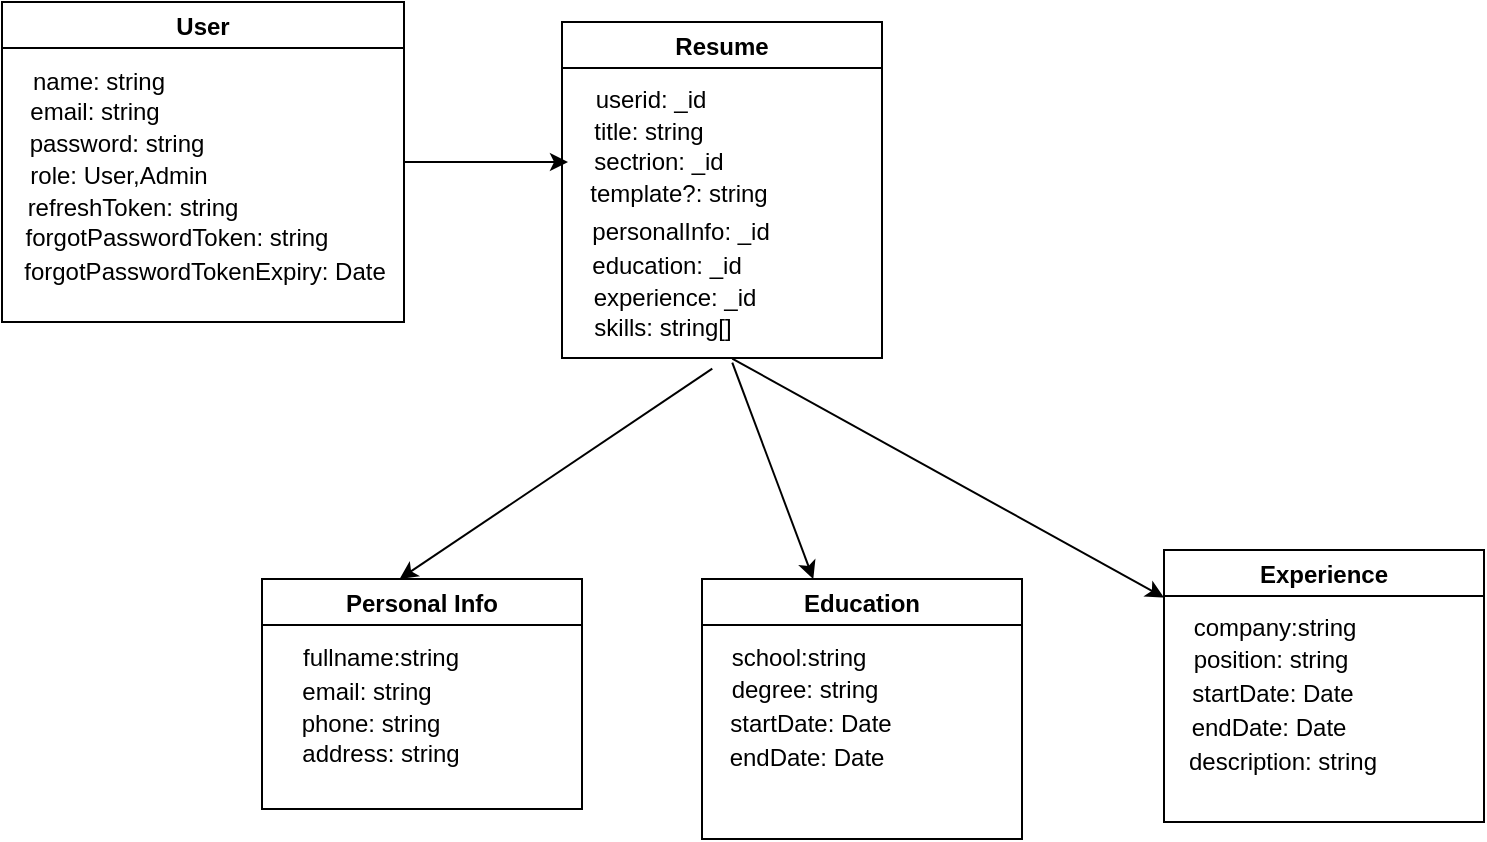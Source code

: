<mxfile>
    <diagram id="SDO9VcvzDm8rDSZ7Jsch" name="Page-1">
        <mxGraphModel dx="1458" dy="292" grid="1" gridSize="10" guides="1" tooltips="1" connect="1" arrows="1" fold="1" page="1" pageScale="1" pageWidth="827" pageHeight="1169" background="none" math="0" shadow="0">
            <root>
                <mxCell id="0"/>
                <mxCell id="1" parent="0"/>
                <mxCell id="51" style="edgeStyle=none;html=1;" parent="1" source="3" target="24" edge="1">
                    <mxGeometry relative="1" as="geometry"/>
                </mxCell>
                <mxCell id="3" value="User" style="swimlane;fillColor=none;strokeColor=#000000;" parent="1" vertex="1">
                    <mxGeometry x="-770" y="230" width="201" height="160" as="geometry">
                        <mxRectangle x="-770" y="50" width="70" height="30" as="alternateBounds"/>
                    </mxGeometry>
                </mxCell>
                <mxCell id="4" value="name: string" style="text;html=1;align=center;verticalAlign=middle;resizable=0;points=[];autosize=1;strokeColor=none;fillColor=none;" parent="3" vertex="1">
                    <mxGeometry x="3" y="25" width="90" height="30" as="geometry"/>
                </mxCell>
                <mxCell id="5" value="email: string" style="text;html=1;align=center;verticalAlign=middle;resizable=0;points=[];autosize=1;strokeColor=none;fillColor=none;" parent="3" vertex="1">
                    <mxGeometry x="1" y="40" width="90" height="30" as="geometry"/>
                </mxCell>
                <mxCell id="6" value="password: string" style="text;html=1;align=center;verticalAlign=middle;resizable=0;points=[];autosize=1;strokeColor=none;fillColor=none;" parent="3" vertex="1">
                    <mxGeometry x="2" y="56" width="110" height="30" as="geometry"/>
                </mxCell>
                <mxCell id="7" value="role: User,Admin" style="text;html=1;align=center;verticalAlign=middle;resizable=0;points=[];autosize=1;strokeColor=none;fillColor=none;" parent="3" vertex="1">
                    <mxGeometry x="2.5" y="72" width="110" height="30" as="geometry"/>
                </mxCell>
                <mxCell id="10" value="refreshToken: string" style="text;html=1;align=center;verticalAlign=middle;resizable=0;points=[];autosize=1;strokeColor=none;fillColor=none;" parent="3" vertex="1">
                    <mxGeometry y="88" width="130" height="30" as="geometry"/>
                </mxCell>
                <mxCell id="11" value="forgotPasswordToken: string" style="text;html=1;align=center;verticalAlign=middle;resizable=0;points=[];autosize=1;strokeColor=none;fillColor=none;" parent="3" vertex="1">
                    <mxGeometry x="2" y="103" width="170" height="30" as="geometry"/>
                </mxCell>
                <mxCell id="12" value="forgotPasswordTokenExpiry: Date" style="text;html=1;align=center;verticalAlign=middle;resizable=0;points=[];autosize=1;strokeColor=none;fillColor=none;" parent="3" vertex="1">
                    <mxGeometry x="1" y="120" width="200" height="30" as="geometry"/>
                </mxCell>
                <mxCell id="21" value="Resume" style="swimlane;fillColor=none;strokeColor=#000000;" parent="1" vertex="1">
                    <mxGeometry x="-490" y="240" width="160" height="168" as="geometry">
                        <mxRectangle x="-770" y="50" width="70" height="30" as="alternateBounds"/>
                    </mxGeometry>
                </mxCell>
                <mxCell id="22" value="userid: _id" style="text;html=1;align=center;verticalAlign=middle;resizable=0;points=[];autosize=1;strokeColor=none;fillColor=none;" parent="21" vertex="1">
                    <mxGeometry x="4" y="24" width="80" height="30" as="geometry"/>
                </mxCell>
                <mxCell id="23" value="title: string" style="text;html=1;align=center;verticalAlign=middle;resizable=0;points=[];autosize=1;strokeColor=none;fillColor=none;" parent="21" vertex="1">
                    <mxGeometry x="3" y="40" width="80" height="30" as="geometry"/>
                </mxCell>
                <mxCell id="24" value="sectrion: _id" style="text;html=1;align=center;verticalAlign=middle;resizable=0;points=[];autosize=1;strokeColor=none;fillColor=none;" parent="21" vertex="1">
                    <mxGeometry x="3" y="55" width="90" height="30" as="geometry"/>
                </mxCell>
                <mxCell id="25" value="template?: string" style="text;html=1;align=center;verticalAlign=middle;resizable=0;points=[];autosize=1;strokeColor=none;fillColor=none;" parent="21" vertex="1">
                    <mxGeometry x="2.5" y="71" width="110" height="30" as="geometry"/>
                </mxCell>
                <mxCell id="56" value="personalInfo: _id" style="text;html=1;align=center;verticalAlign=middle;resizable=0;points=[];autosize=1;strokeColor=none;fillColor=none;" vertex="1" parent="21">
                    <mxGeometry x="3.5" y="90" width="110" height="30" as="geometry"/>
                </mxCell>
                <mxCell id="57" value="education: _id" style="text;html=1;align=center;verticalAlign=middle;resizable=0;points=[];autosize=1;strokeColor=none;fillColor=none;" vertex="1" parent="21">
                    <mxGeometry x="1.5" y="107" width="100" height="30" as="geometry"/>
                </mxCell>
                <mxCell id="58" value="skills: string[]" style="text;html=1;align=center;verticalAlign=middle;resizable=0;points=[];autosize=1;strokeColor=none;fillColor=none;" vertex="1" parent="21">
                    <mxGeometry x="4.5" y="138" width="90" height="30" as="geometry"/>
                </mxCell>
                <mxCell id="59" value="experience: _id" style="text;html=1;align=center;verticalAlign=middle;resizable=0;points=[];autosize=1;strokeColor=none;fillColor=none;" vertex="1" parent="21">
                    <mxGeometry x="5.5" y="123" width="100" height="30" as="geometry"/>
                </mxCell>
                <mxCell id="53" style="edgeStyle=none;html=1;exitX=0.896;exitY=1.011;exitDx=0;exitDy=0;exitPerimeter=0;" parent="1" source="58" target="39" edge="1">
                    <mxGeometry relative="1" as="geometry">
                        <mxPoint x="-141.17" y="362.5" as="sourcePoint"/>
                    </mxGeometry>
                </mxCell>
                <mxCell id="54" style="edgeStyle=none;html=1;exitX=0.896;exitY=1.078;exitDx=0;exitDy=0;exitPerimeter=0;" parent="1" source="58" target="45" edge="1">
                    <mxGeometry relative="1" as="geometry">
                        <mxPoint x="-189.228" y="362.5" as="sourcePoint"/>
                    </mxGeometry>
                </mxCell>
                <mxCell id="55" style="edgeStyle=none;html=1;entryX=0.43;entryY=0;entryDx=0;entryDy=0;entryPerimeter=0;exitX=0.785;exitY=1.178;exitDx=0;exitDy=0;exitPerimeter=0;" parent="1" source="58" target="34" edge="1">
                    <mxGeometry relative="1" as="geometry">
                        <mxPoint x="-230" y="345.551" as="sourcePoint"/>
                    </mxGeometry>
                </mxCell>
                <mxCell id="34" value="Personal Info" style="swimlane;fillColor=none;strokeColor=#000000;" parent="1" vertex="1">
                    <mxGeometry x="-640" y="518.5" width="160" height="115" as="geometry">
                        <mxRectangle x="-770" y="50" width="70" height="30" as="alternateBounds"/>
                    </mxGeometry>
                </mxCell>
                <mxCell id="35" value="fullname:string" style="text;html=1;align=center;verticalAlign=middle;resizable=0;points=[];autosize=1;strokeColor=none;fillColor=none;" parent="34" vertex="1">
                    <mxGeometry x="9" y="24" width="100" height="30" as="geometry"/>
                </mxCell>
                <mxCell id="36" value="email: string" style="text;html=1;align=center;verticalAlign=middle;resizable=0;points=[];autosize=1;strokeColor=none;fillColor=none;" parent="34" vertex="1">
                    <mxGeometry x="7" y="41" width="90" height="30" as="geometry"/>
                </mxCell>
                <mxCell id="38" value="phone: string" style="text;html=1;align=center;verticalAlign=middle;resizable=0;points=[];autosize=1;strokeColor=none;fillColor=none;" parent="1" vertex="1">
                    <mxGeometry x="-631" y="575.5" width="90" height="30" as="geometry"/>
                </mxCell>
                <mxCell id="37" value="address: string" style="text;html=1;align=center;verticalAlign=middle;resizable=0;points=[];autosize=1;strokeColor=none;fillColor=none;" parent="1" vertex="1">
                    <mxGeometry x="-631" y="590.5" width="100" height="30" as="geometry"/>
                </mxCell>
                <mxCell id="39" value="Experience" style="swimlane;fillColor=none;strokeColor=#000000;" parent="1" vertex="1">
                    <mxGeometry x="-189" y="504" width="160" height="136" as="geometry">
                        <mxRectangle x="-770" y="50" width="70" height="30" as="alternateBounds"/>
                    </mxGeometry>
                </mxCell>
                <mxCell id="40" value="company:string" style="text;html=1;align=center;verticalAlign=middle;resizable=0;points=[];autosize=1;strokeColor=none;fillColor=none;" parent="39" vertex="1">
                    <mxGeometry x="5" y="24" width="100" height="30" as="geometry"/>
                </mxCell>
                <mxCell id="41" value="position: string" style="text;html=1;align=center;verticalAlign=middle;resizable=0;points=[];autosize=1;strokeColor=none;fillColor=none;" parent="39" vertex="1">
                    <mxGeometry x="3" y="40" width="100" height="30" as="geometry"/>
                </mxCell>
                <mxCell id="42" value="startDate: Date" style="text;html=1;align=center;verticalAlign=middle;resizable=0;points=[];autosize=1;strokeColor=none;fillColor=none;" parent="1" vertex="1">
                    <mxGeometry x="-185" y="561" width="100" height="30" as="geometry"/>
                </mxCell>
                <mxCell id="43" value="description: string" style="text;html=1;align=center;verticalAlign=middle;resizable=0;points=[];autosize=1;strokeColor=none;fillColor=none;" parent="1" vertex="1">
                    <mxGeometry x="-190" y="595" width="120" height="30" as="geometry"/>
                </mxCell>
                <mxCell id="44" value="endDate: Date" style="text;html=1;align=center;verticalAlign=middle;resizable=0;points=[];autosize=1;strokeColor=none;fillColor=none;" parent="1" vertex="1">
                    <mxGeometry x="-187" y="578" width="100" height="30" as="geometry"/>
                </mxCell>
                <mxCell id="45" value="Education" style="swimlane;fillColor=none;strokeColor=#000000;" parent="1" vertex="1">
                    <mxGeometry x="-420" y="518.5" width="160" height="130" as="geometry">
                        <mxRectangle x="-770" y="50" width="70" height="30" as="alternateBounds"/>
                    </mxGeometry>
                </mxCell>
                <mxCell id="46" value="school:string" style="text;html=1;align=center;verticalAlign=middle;resizable=0;points=[];autosize=1;strokeColor=none;fillColor=none;" parent="45" vertex="1">
                    <mxGeometry x="3" y="24" width="90" height="30" as="geometry"/>
                </mxCell>
                <mxCell id="48" value="startDate: Date" style="text;html=1;align=center;verticalAlign=middle;resizable=0;points=[];autosize=1;strokeColor=none;fillColor=none;" parent="1" vertex="1">
                    <mxGeometry x="-416" y="575.5" width="100" height="30" as="geometry"/>
                </mxCell>
                <mxCell id="50" value="endDate: Date" style="text;html=1;align=center;verticalAlign=middle;resizable=0;points=[];autosize=1;strokeColor=none;fillColor=none;" parent="1" vertex="1">
                    <mxGeometry x="-418" y="592.5" width="100" height="30" as="geometry"/>
                </mxCell>
                <mxCell id="47" value="degree: string" style="text;html=1;align=center;verticalAlign=middle;resizable=0;points=[];autosize=1;strokeColor=none;fillColor=none;" parent="1" vertex="1">
                    <mxGeometry x="-419" y="558.5" width="100" height="30" as="geometry"/>
                </mxCell>
            </root>
        </mxGraphModel>
    </diagram>
</mxfile>